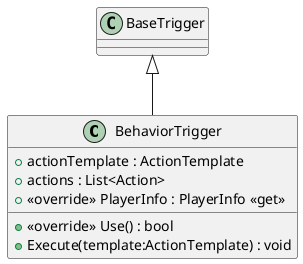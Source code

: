 @startuml
class BehaviorTrigger {
    + actionTemplate : ActionTemplate
    + actions : List<Action>
    + <<override>> PlayerInfo : PlayerInfo <<get>>
    + <<override>> Use() : bool
    + Execute(template:ActionTemplate) : void
}
BaseTrigger <|-- BehaviorTrigger
@enduml

